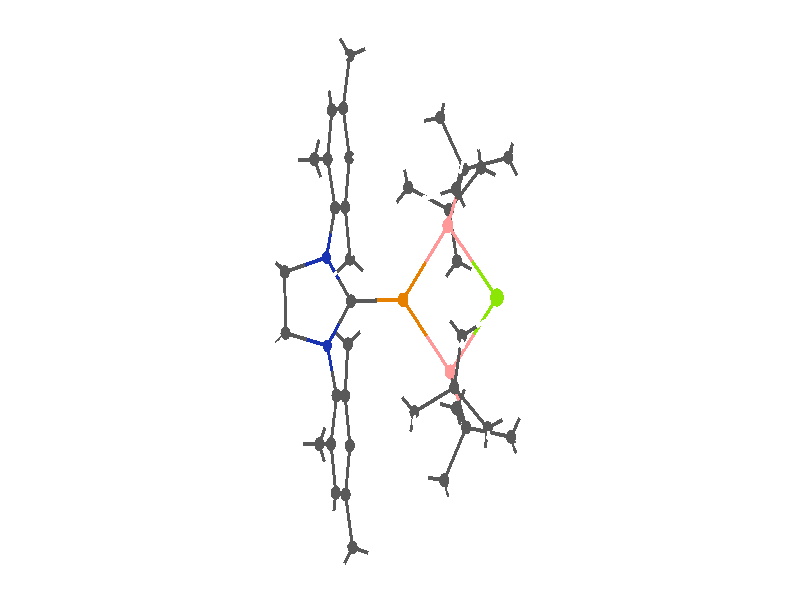// 
// Molecular graphics export from VMD 1.9.1
// http://www.ks.uiuc.edu/Research/vmd/
// Requires POV-Ray 3.5 or later
// 
// POV 3.x input script : E:/Users/Kevin Reiter/Documents/GitHub/promotion/daten/cvh/4.pov 
// try povray +W1920 +H1057 -IE:/Users/Kevin Reiter/Documents/GitHub/promotion/daten/cvh/4.pov -OE:/Users/Kevin Reiter/Documents/GitHub/promotion/daten/cvh/4.pov.tga +P +X +A +FT +C
#if (version < 3.5) 
#error "VMD POV3DisplayDevice has been compiled for POV-Ray 3.5 or above.\nPlease upgrade POV-Ray or recompile VMD."
#end 
#declare VMD_clip_on=array[3] {0, 0, 0};
#declare VMD_clip=array[3];
#declare VMD_scaledclip=array[3];
#declare VMD_line_width=0.0020;
#macro VMDC ( C1 )
  texture { pigment { rgbt C1 }}
#end
#macro VMD_point (P1, R1, C1)
  #local T = texture { finish { ambient 1.0 diffuse 0.0 phong 0.0 specular 0.0 } pigment { C1 } }
  #if(VMD_clip_on[2])
  intersection {
    sphere {P1, R1 texture {T} #if(VMD_clip_on[1]) clipped_by {VMD_clip[1]} #end no_shadow}
    VMD_clip[2]
  }
  #else
  sphere {P1, R1 texture {T} #if(VMD_clip_on[1]) clipped_by {VMD_clip[1]} #end no_shadow}
  #end
#end
#macro VMD_line (P1, P2, C1)
  #local T = texture { finish { ambient 1.0 diffuse 0.0 phong 0.0 specular 0.0 } pigment { C1 } }
  #if(VMD_clip_on[2])
  intersection {
    cylinder {P1, P2, VMD_line_width texture {T} #if(VMD_clip_on[1]) clipped_by {VMD_clip[1]} #end no_shadow}
    VMD_clip[2]
  }
  #else
  cylinder {P1, P2, VMD_line_width texture {T} #if(VMD_clip_on[1]) clipped_by {VMD_clip[1]} #end no_shadow}
  #end
#end
#macro VMD_sphere (P1, R1, C1)
  #local T = texture { pigment { C1 } }
  #if(VMD_clip_on[2])
  intersection {
    sphere {P1, R1 texture {T} #if(VMD_clip_on[1]) clipped_by {VMD_clip[1]} #end no_shadow}
    VMD_clip[2]
  }
  #else
  sphere {P1, R1 texture {T} #if(VMD_clip_on[1]) clipped_by {VMD_clip[1]} #end no_shadow}
  #end
#end
#macro VMD_cylinder (P1, P2, R1, C1, O1)
  #local T = texture { pigment { C1 } }
  #if(VMD_clip_on[2])
  intersection {
    cylinder {P1, P2, R1 #if(O1) open #end texture {T} #if(VMD_clip_on[1]) clipped_by {VMD_clip[1]} #end no_shadow}
    VMD_clip[2]
  }
  #else
  cylinder {P1, P2, R1 #if(O1) open #end texture {T} #if(VMD_clip_on[1]) clipped_by {VMD_clip[1]} #end no_shadow}
  #end
#end
#macro VMD_cone (P1, P2, R1, C1)
  #local T = texture { pigment { C1 } }
  #if(VMD_clip_on[2])
  intersection {
    cone {P1, R1, P2, VMD_line_width texture {T} #if(VMD_clip_on[1]) clipped_by {VMD_clip[1]} #end no_shadow}
    VMD_clip[2]
  }
  #else
  cone {P1, R1, P2, VMD_line_width texture {T} #if(VMD_clip_on[1]) clipped_by {VMD_clip[1]} #end no_shadow}
  #end
#end
#macro VMD_triangle (P1, P2, P3, N1, N2, N3, C1)
  #local T = texture { pigment { C1 } }
  smooth_triangle {P1, N1, P2, N2, P3, N3 texture {T} #if(VMD_clip_on[1]) clipped_by {VMD_clip[1]} #end no_shadow}
#end
#macro VMD_tricolor (P1, P2, P3, N1, N2, N3, C1, C2, C3)
  #local NX = P2-P1;
  #local NY = P3-P1;
  #local NZ = vcross(NX, NY);
  #local T = texture { pigment {
    average pigment_map {
      [1 gradient x color_map {[0 rgb 0] [1 C2*3]}]
      [1 gradient y color_map {[0 rgb 0] [1 C3*3]}]
      [1 gradient z color_map {[0 rgb 0] [1 C1*3]}]
    }
    matrix <1.01,0,1,0,1.01,1,0,0,1,-.002,-.002,-1>
    matrix <NX.x,NX.y,NX.z,NY.x,NY.y,NY.z,NZ.x,NZ.y,NZ.z,P1.x,P1.y,P1.z>
  } }
  smooth_triangle {P1, N1, P2, N2, P3, N3 texture {T} #if(VMD_clip_on[1]) clipped_by {VMD_clip[1]} #end no_shadow}
#end
camera {
  orthographic
  location <0.0000, 0.0000, -2.0000>
  look_at <0.0000, 0.0000, 2.0000>
  up <0.0000, 3.0000, 0.0000>
  right <5.4494, 0.0000, 0.0000>
}
light_source { 
  <-0.1000, 0.1000, -1.0000> 
  color rgb<1.000, 1.000, 1.000> 
  parallel 
  point_at <0.0, 0.0, 0.0> 
}
light_source { 
  <1.0000, 2.0000, -0.5000> 
  color rgb<1.000, 1.000, 1.000> 
  parallel 
  point_at <0.0, 0.0, 0.0> 
}
background {
  color rgb<1.000, 1.000, 1.000>
}
#default { texture {
 finish { ambient 0.000 diffuse 0.650 phong 0.1 phong_size 40.000 specular 0.500 }
} }
#declare VMD_line_width=0.0020;
// MoleculeID: 2 ReprID: 0 Beginning CPK
// MoleculeID: 2 ReprID: 0 Beginning VDW
VMD_sphere(<0.3430,-0.3599,-0.0819>,0.0216,rgbt<1.000,0.600,0.600,0.000>)
VMD_sphere(<0.6604,0.0123,0.0137>,0.0458,rgbt<0.550,0.900,0.020,0.000>)
VMD_sphere(<0.0202,0.0006,0.0005>,0.0363,rgbt<0.900,0.500,0.000,0.000>)
VMD_sphere(<0.3693,-0.4383,-0.4863>,0.0343,rgbt<0.350,0.350,0.350,0.000>)
VMD_sphere(<0.4507,-0.6372,0.2022>,0.0343,rgbt<0.350,0.350,0.350,0.000>)
VMD_sphere(<0.3261,0.3724,0.0962>,0.0216,rgbt<1.000,0.600,0.600,0.000>)
VMD_sphere(<-0.3336,-0.0055,-0.0060>,0.0343,rgbt<0.350,0.350,0.350,0.000>)
VMD_sphere(<0.0983,-0.5598,-0.5723>,0.0343,rgbt<0.350,0.350,0.350,0.000>)
VMD_sphere(<0.5969,-0.6404,-0.5416>,0.0343,rgbt<0.350,0.350,0.350,0.000>)
VMD_sphere(<0.4210,-0.1803,-0.6470>,0.0343,rgbt<0.350,0.350,0.350,0.000>)
VMD_sphere(<0.3828,-0.5412,0.4873>,0.0343,rgbt<0.350,0.350,0.350,0.000>)
VMD_sphere(<0.7561,-0.6846,0.1818>,0.0343,rgbt<0.350,0.350,0.350,0.000>)
VMD_sphere(<0.3011,-0.9010,0.1406>,0.0343,rgbt<0.350,0.350,0.350,0.000>)
VMD_sphere(<0.3339,0.4508,0.5015>,0.0343,rgbt<0.350,0.350,0.350,0.000>)
VMD_sphere(<0.4350,0.6534,-0.1837>,0.0343,rgbt<0.350,0.350,0.350,0.000>)
VMD_sphere(<-0.4950,-0.2291,0.0288>,0.0313,rgbt<0.100,0.200,0.700,0.000>)
VMD_sphere(<-0.5010,0.2127,-0.0467>,0.0313,rgbt<0.100,0.200,0.700,0.000>)
VMD_sphere(<-0.0684,-0.4166,-0.5388>,0.0202,rgbt<1.000,1.000,1.000,0.000>)
VMD_sphere(<0.1004,-0.6096,-0.7903>,0.0202,rgbt<1.000,1.000,1.000,0.000>)
VMD_sphere(<0.0504,-0.7470,-0.4621>,0.0202,rgbt<1.000,1.000,1.000,0.000>)
VMD_sphere(<0.5664,-0.8335,-0.4359>,0.0202,rgbt<1.000,1.000,1.000,0.000>)
VMD_sphere(<0.6076,-0.6859,-0.7603>,0.0202,rgbt<1.000,1.000,1.000,0.000>)
VMD_sphere(<0.7953,-0.5605,-0.4813>,0.0202,rgbt<1.000,1.000,1.000,0.000>)
VMD_sphere(<0.6160,-0.0880,-0.5944>,0.0202,rgbt<1.000,1.000,1.000,0.000>)
VMD_sphere(<0.4239,-0.2249,-0.8662>,0.0202,rgbt<1.000,1.000,1.000,0.000>)
VMD_sphere(<0.2634,-0.0282,-0.6112>,0.0202,rgbt<1.000,1.000,1.000,0.000>)
VMD_sphere(<0.1666,-0.4983,0.5112>,0.0202,rgbt<1.000,1.000,1.000,0.000>)
VMD_sphere(<0.4371,-0.6990,0.6364>,0.0202,rgbt<1.000,1.000,1.000,0.000>)
VMD_sphere(<0.4956,-0.3576,0.5399>,0.0202,rgbt<1.000,1.000,1.000,0.000>)
VMD_sphere(<0.8716,-0.4993,0.2225>,0.0202,rgbt<1.000,1.000,1.000,0.000>)
VMD_sphere(<0.8188,-0.8372,0.3328>,0.0202,rgbt<1.000,1.000,1.000,0.000>)
VMD_sphere(<0.8170,-0.7606,-0.0178>,0.0202,rgbt<1.000,1.000,1.000,0.000>)
VMD_sphere(<0.3524,-0.9814,-0.0603>,0.0202,rgbt<1.000,1.000,1.000,0.000>)
VMD_sphere(<0.3570,-1.0577,0.2902>,0.0202,rgbt<1.000,1.000,1.000,0.000>)
VMD_sphere(<0.0809,-0.8765,0.1500>,0.0202,rgbt<1.000,1.000,1.000,0.000>)
VMD_sphere(<0.3889,0.1944,0.6636>,0.0343,rgbt<0.350,0.350,0.350,0.000>)
VMD_sphere(<0.0557,0.5621,0.5775>,0.0343,rgbt<0.350,0.350,0.350,0.000>)
VMD_sphere(<0.5518,0.6609,0.5655>,0.0343,rgbt<0.350,0.350,0.350,0.000>)
VMD_sphere(<0.7376,0.7114,-0.1516>,0.0343,rgbt<0.350,0.350,0.350,0.000>)
VMD_sphere(<0.3816,0.5551,-0.4710>,0.0343,rgbt<0.350,0.350,0.350,0.000>)
VMD_sphere(<0.2741,0.9119,-0.1283>,0.0343,rgbt<0.350,0.350,0.350,0.000>)
VMD_sphere(<-0.4326,-0.4770,0.1609>,0.0343,rgbt<0.350,0.350,0.350,0.000>)
VMD_sphere(<-0.7798,-0.1653,-0.0315>,0.0343,rgbt<0.350,0.350,0.350,0.000>)
VMD_sphere(<-0.4424,0.4618,-0.1785>,0.0343,rgbt<0.350,0.350,0.350,0.000>)
VMD_sphere(<-0.7854,0.1397,0.0040>,0.0343,rgbt<0.350,0.350,0.350,0.000>)
VMD_sphere(<0.5890,0.1095,0.6182>,0.0202,rgbt<1.000,1.000,1.000,0.000>)
VMD_sphere(<0.3819,0.2384,0.8828>,0.0202,rgbt<1.000,1.000,1.000,0.000>)
VMD_sphere(<0.2386,0.0367,0.6215>,0.0202,rgbt<1.000,1.000,1.000,0.000>)
VMD_sphere(<-0.1044,0.4130,0.5378>,0.0202,rgbt<1.000,1.000,1.000,0.000>)
VMD_sphere(<0.0480,0.6114,0.7956>,0.0202,rgbt<1.000,1.000,1.000,0.000>)
VMD_sphere(<0.0051,0.7477,0.4659>,0.0202,rgbt<1.000,1.000,1.000,0.000>)
VMD_sphere(<0.5180,0.8531,0.4592>,0.0202,rgbt<1.000,1.000,1.000,0.000>)
VMD_sphere(<0.5527,0.7060,0.7846>,0.0202,rgbt<1.000,1.000,1.000,0.000>)
VMD_sphere(<0.7550,0.5885,0.5123>,0.0202,rgbt<1.000,1.000,1.000,0.000>)
VMD_sphere(<0.8608,0.5302,-0.1877>,0.0202,rgbt<1.000,1.000,1.000,0.000>)
VMD_sphere(<0.8007,0.8662,-0.3001>,0.0202,rgbt<1.000,1.000,1.000,0.000>)
VMD_sphere(<0.7881,0.7894,0.0501>,0.0202,rgbt<1.000,1.000,1.000,0.000>)
VMD_sphere(<0.1680,0.5049,-0.5033>,0.0202,rgbt<1.000,1.000,1.000,0.000>)
VMD_sphere(<0.4361,0.7146,-0.6182>,0.0202,rgbt<1.000,1.000,1.000,0.000>)
VMD_sphere(<0.5024,0.3754,-0.5189>,0.0202,rgbt<1.000,1.000,1.000,0.000>)
VMD_sphere(<0.3146,0.9940,0.0743>,0.0202,rgbt<1.000,1.000,1.000,0.000>)
VMD_sphere(<0.3305,1.0705,-0.2758>,0.0202,rgbt<1.000,1.000,1.000,0.000>)
VMD_sphere(<0.0554,0.8800,-0.1465>,0.0202,rgbt<1.000,1.000,1.000,0.000>)
VMD_sphere(<-0.4697,-0.7200,0.0179>,0.0343,rgbt<0.350,0.350,0.350,0.000>)
VMD_sphere(<-0.3738,-0.4785,0.4399>,0.0343,rgbt<0.350,0.350,0.350,0.000>)
VMD_sphere(<-0.8322,-0.2264,-0.2392>,0.0202,rgbt<1.000,1.000,1.000,0.000>)
VMD_sphere(<-0.9124,-0.2722,0.1099>,0.0202,rgbt<1.000,1.000,1.000,0.000>)
VMD_sphere(<-0.3734,0.4636,-0.4551>,0.0343,rgbt<0.350,0.350,0.350,0.000>)
VMD_sphere(<-0.4931,0.7043,-0.0388>,0.0343,rgbt<0.350,0.350,0.350,0.000>)
VMD_sphere(<-0.8466,0.1988,0.2098>,0.0202,rgbt<1.000,1.000,1.000,0.000>)
VMD_sphere(<-0.9166,0.2423,-0.1418>,0.0202,rgbt<1.000,1.000,1.000,0.000>)
VMD_sphere(<-0.4378,-0.9642,0.1564>,0.0343,rgbt<0.350,0.350,0.350,0.000>)
VMD_sphere(<-0.5499,-0.7208,-0.2750>,0.0343,rgbt<0.350,0.350,0.350,0.000>)
VMD_sphere(<-0.3410,-0.7279,0.5679>,0.0343,rgbt<0.350,0.350,0.350,0.000>)
VMD_sphere(<-0.3553,-0.2213,0.5992>,0.0343,rgbt<0.350,0.350,0.350,0.000>)
VMD_sphere(<-0.3403,0.2063,-0.6119>,0.0343,rgbt<0.350,0.350,0.350,0.000>)
VMD_sphere(<-0.3443,0.7132,-0.5837>,0.0343,rgbt<0.350,0.350,0.350,0.000>)
VMD_sphere(<-0.4644,0.9486,-0.1779>,0.0343,rgbt<0.350,0.350,0.350,0.000>)
VMD_sphere(<-0.5840,0.7042,0.2510>,0.0343,rgbt<0.350,0.350,0.350,0.000>)
VMD_sphere(<-0.3709,-0.9730,0.4304>,0.0343,rgbt<0.350,0.350,0.350,0.000>)
VMD_sphere(<-0.4634,-1.1531,0.0451>,0.0202,rgbt<1.000,1.000,1.000,0.000>)
VMD_sphere(<-0.4683,-0.5452,-0.3825>,0.0202,rgbt<1.000,1.000,1.000,0.000>)
VMD_sphere(<-0.4773,-0.9044,-0.3759>,0.0202,rgbt<1.000,1.000,1.000,0.000>)
VMD_sphere(<-0.7713,-0.7163,-0.2975>,0.0202,rgbt<1.000,1.000,1.000,0.000>)
VMD_sphere(<-0.2929,-0.7301,0.7833>,0.0202,rgbt<1.000,1.000,1.000,0.000>)
VMD_sphere(<-0.5374,-0.0964,0.5727>,0.0202,rgbt<1.000,1.000,1.000,0.000>)
VMD_sphere(<-0.3314,-0.2643,0.8152>,0.0202,rgbt<1.000,1.000,1.000,0.000>)
VMD_sphere(<-0.1833,-0.0979,0.5314>,0.0202,rgbt<1.000,1.000,1.000,0.000>)
VMD_sphere(<-0.5185,0.0750,-0.5905>,0.0202,rgbt<1.000,1.000,1.000,0.000>)
VMD_sphere(<-0.3108,0.2489,-0.8272>,0.0202,rgbt<1.000,1.000,1.000,0.000>)
VMD_sphere(<-0.1662,0.0897,-0.5376>,0.0202,rgbt<1.000,1.000,1.000,0.000>)
VMD_sphere(<-0.2884,0.7157,-0.7972>,0.0202,rgbt<1.000,1.000,1.000,0.000>)
VMD_sphere(<-0.3875,0.9580,-0.4493>,0.0343,rgbt<0.350,0.350,0.350,0.000>)
VMD_sphere(<-0.5005,1.1372,-0.0690>,0.0202,rgbt<1.000,1.000,1.000,0.000>)
VMD_sphere(<-0.4997,0.5327,0.3629>,0.0202,rgbt<1.000,1.000,1.000,0.000>)
VMD_sphere(<-0.5223,0.8912,0.3527>,0.0202,rgbt<1.000,1.000,1.000,0.000>)
VMD_sphere(<-0.8057,0.6912,0.2654>,0.0202,rgbt<1.000,1.000,1.000,0.000>)
VMD_sphere(<-0.3229,-1.2375,0.5716>,0.0343,rgbt<0.350,0.350,0.350,0.000>)
VMD_sphere(<-0.3432,1.2231,-0.5904>,0.0343,rgbt<0.350,0.350,0.350,0.000>)
VMD_sphere(<-0.4380,-1.4021,0.4776>,0.0202,rgbt<1.000,1.000,1.000,0.000>)
VMD_sphere(<-0.1075,-1.2925,0.5614>,0.0202,rgbt<1.000,1.000,1.000,0.000>)
VMD_sphere(<-0.3779,-1.2262,0.7862>,0.0202,rgbt<1.000,1.000,1.000,0.000>)
VMD_sphere(<-0.1305,1.2861,-0.5715>,0.0202,rgbt<1.000,1.000,1.000,0.000>)
VMD_sphere(<-0.3884,1.2083,-0.8071>,0.0202,rgbt<1.000,1.000,1.000,0.000>)
VMD_sphere(<-0.4681,1.3840,-0.5029>,0.0202,rgbt<1.000,1.000,1.000,0.000>)
VMD_cylinder(<0.343046,-0.359852,-0.0818613>,<0.501744,-0.173788,-0.0340775>0.0101,rgbt<1.000,0.600,0.600,0.000>,1)
VMD_cylinder(<0.343046,-0.359852,-0.0818613>,<0.181605,-0.179613,-0.0406807>0.0101,rgbt<1.000,0.600,0.600,0.000>,1)
VMD_cylinder(<0.343046,-0.359852,-0.0818613>,<0.356186,-0.399081,-0.284076>0.0101,rgbt<1.000,0.600,0.600,0.000>,1)
VMD_cylinder(<0.343046,-0.359852,-0.0818613>,<0.396871,-0.498522,0.0601637>0.0101,rgbt<1.000,0.600,0.600,0.000>,1)
VMD_cylinder(<0.660442,0.012275,0.0137063>,<0.493284,0.19232,0.0549697>0.0101,rgbt<0.550,0.900,0.020,0.000>,1)
VMD_cylinder(<0.660442,0.012275,0.0137063>,<0.501744,-0.173788,-0.0340775>0.0101,rgbt<0.550,0.900,0.020,0.000>,1)
VMD_cylinder(<0.0201645,0.000626508,0.000499742>,<-0.156717,-0.00241809,-0.00273155>0.0101,rgbt<0.900,0.500,0.000,0.000>,1)
VMD_cylinder(<0.0201645,0.000626508,0.000499742>,<0.173145,0.186495,0.0483663>0.0101,rgbt<0.900,0.500,0.000,0.000>,1)
VMD_cylinder(<0.0201645,0.000626508,0.000499742>,<0.181605,-0.179613,-0.0406807>0.0101,rgbt<0.900,0.500,0.000,0.000>,1)
VMD_cylinder(<0.369326,-0.438311,-0.48629>,<0.233831,-0.499059,-0.529287>0.0101,rgbt<0.350,0.350,0.350,0.000>,1)
VMD_cylinder(<0.369326,-0.438311,-0.48629>,<0.483123,-0.539376,-0.513926>0.0101,rgbt<0.350,0.350,0.350,0.000>,1)
VMD_cylinder(<0.369326,-0.438311,-0.48629>,<0.395159,-0.309328,-0.566667>0.0101,rgbt<0.350,0.350,0.350,0.000>,1)
VMD_cylinder(<0.369326,-0.438311,-0.48629>,<0.356186,-0.399081,-0.284076>0.0101,rgbt<0.350,0.350,0.350,0.000>,1)
VMD_cylinder(<0.450697,-0.637193,0.202189>,<0.37591,-0.769083,0.171382>0.0101,rgbt<0.350,0.350,0.350,0.000>,1)
VMD_cylinder(<0.450697,-0.637193,0.202189>,<0.416765,-0.589206,0.344724>0.0101,rgbt<0.350,0.350,0.350,0.000>,1)
VMD_cylinder(<0.450697,-0.637193,0.202189>,<0.603409,-0.660888,0.19198>0.0101,rgbt<0.350,0.350,0.350,0.000>,1)
VMD_cylinder(<0.450697,-0.637193,0.202189>,<0.396871,-0.498522,0.0601637>0.0101,rgbt<0.350,0.350,0.350,0.000>,1)
VMD_cylinder(<0.326126,0.372364,0.0962329>,<0.173145,0.186495,0.0483663>0.0101,rgbt<1.000,0.600,0.600,0.000>,1)
VMD_cylinder(<0.326126,0.372364,0.0962329>,<0.493284,0.19232,0.0549697>0.0101,rgbt<1.000,0.600,0.600,0.000>,1)
VMD_cylinder(<0.326126,0.372364,0.0962329>,<0.380547,0.512907,-0.0437138>0.0101,rgbt<1.000,0.600,0.600,0.000>,1)
VMD_cylinder(<0.326126,0.372364,0.0962329>,<0.330015,0.411592,0.298844>0.0101,rgbt<1.000,0.600,0.600,0.000>,1)
VMD_cylinder(<-0.333599,-0.0054628,-0.00596275>,<-0.156717,-0.00241809,-0.00273155>0.0101,rgbt<0.350,0.350,0.350,0.000>,1)
VMD_cylinder(<-0.333599,-0.0054628,-0.00596275>,<-0.414316,-0.117257,0.0114156>0.0101,rgbt<0.350,0.350,0.350,0.000>,1)
VMD_cylinder(<-0.333599,-0.0054628,-0.00596275>,<-0.417284,0.103643,-0.0263362>0.0101,rgbt<0.350,0.350,0.350,0.000>,1)
VMD_cylinder(<0.0983367,-0.559807,-0.572284>,<0.074376,-0.653383,-0.517196>0.0101,rgbt<0.350,0.350,0.350,0.000>,1)
VMD_cylinder(<0.0983367,-0.559807,-0.572284>,<0.0149724,-0.488179,-0.555565>0.0101,rgbt<0.350,0.350,0.350,0.000>,1)
VMD_cylinder(<0.0983367,-0.559807,-0.572284>,<0.0993849,-0.584683,-0.681316>0.0101,rgbt<0.350,0.350,0.350,0.000>,1)
VMD_cylinder(<0.0983367,-0.559807,-0.572284>,<0.233831,-0.499059,-0.529287>0.0101,rgbt<0.350,0.350,0.350,0.000>,1)
VMD_cylinder(<0.596921,-0.640442,-0.541562>,<0.581657,-0.736984,-0.488755>0.0101,rgbt<0.350,0.350,0.350,0.000>,1)
VMD_cylinder(<0.596921,-0.640442,-0.541562>,<0.483123,-0.539376,-0.513926>0.0101,rgbt<0.350,0.350,0.350,0.000>,1)
VMD_cylinder(<0.596921,-0.640442,-0.541562>,<0.696126,-0.600455,-0.511433>0.0101,rgbt<0.350,0.350,0.350,0.000>,1)
VMD_cylinder(<0.596921,-0.640442,-0.541562>,<0.602244,-0.663175,-0.650941>0.0101,rgbt<0.350,0.350,0.350,0.000>,1)
VMD_cylinder(<0.420993,-0.180344,-0.647043>,<0.422434,-0.202631,-0.756642>0.0101,rgbt<0.350,0.350,0.350,0.000>,1)
VMD_cylinder(<0.420993,-0.180344,-0.647043>,<0.395159,-0.309328,-0.566667>0.0101,rgbt<0.350,0.350,0.350,0.000>,1)
VMD_cylinder(<0.420993,-0.180344,-0.647043>,<0.518475,-0.13417,-0.62071>0.0101,rgbt<0.350,0.350,0.350,0.000>,1)
VMD_cylinder(<0.420993,-0.180344,-0.647043>,<0.342204,-0.104257,-0.629106>0.0101,rgbt<0.350,0.350,0.350,0.000>,1)
VMD_cylinder(<0.382834,-0.54122,0.487258>,<0.416765,-0.589206,0.344724>0.0101,rgbt<0.350,0.350,0.350,0.000>,1)
VMD_cylinder(<0.382834,-0.54122,0.487258>,<0.439198,-0.449421,0.513581>0.0101,rgbt<0.350,0.350,0.350,0.000>,1)
VMD_cylinder(<0.382834,-0.54122,0.487258>,<0.409947,-0.62011,0.561813>0.0101,rgbt<0.350,0.350,0.350,0.000>,1)
VMD_cylinder(<0.382834,-0.54122,0.487258>,<0.274713,-0.519774,0.499245>0.0101,rgbt<0.350,0.350,0.350,0.000>,1)
VMD_cylinder(<0.756122,-0.684584,0.181771>,<0.603409,-0.660888,0.19198>0.0101,rgbt<0.350,0.350,0.350,0.000>,1)
VMD_cylinder(<0.756122,-0.684584,0.181771>,<0.81385,-0.591919,0.202146>0.0101,rgbt<0.350,0.350,0.350,0.000>,1)
VMD_cylinder(<0.756122,-0.684584,0.181771>,<0.787455,-0.760894,0.257268>0.0101,rgbt<0.350,0.350,0.350,0.000>,1)
VMD_cylinder(<0.756122,-0.684584,0.181771>,<0.786557,-0.722614,0.0819882>0.0101,rgbt<0.350,0.350,0.350,0.000>,1)
VMD_cylinder(<0.301123,-0.900974,0.140575>,<0.191034,-0.888755,0.145307>0.0101,rgbt<0.350,0.350,0.350,0.000>,1)
VMD_cylinder(<0.301123,-0.900974,0.140575>,<0.37591,-0.769083,0.171382>0.0101,rgbt<0.350,0.350,0.350,0.000>,1)
VMD_cylinder(<0.301123,-0.900974,0.140575>,<0.326761,-0.941174,0.0401471>0.0101,rgbt<0.350,0.350,0.350,0.000>,1)
VMD_cylinder(<0.301123,-0.900974,0.140575>,<0.329074,-0.979329,0.215391>0.0101,rgbt<0.350,0.350,0.350,0.000>,1)
VMD_cylinder(<0.333905,0.450819,0.501456>,<0.194789,0.506476,0.539486>0.0101,rgbt<0.350,0.350,0.350,0.000>,1)
VMD_cylinder(<0.333905,0.450819,0.501456>,<0.361421,0.322623,0.582534>0.0101,rgbt<0.350,0.350,0.350,0.000>,1)
VMD_cylinder(<0.333905,0.450819,0.501456>,<0.442834,0.555883,0.533461>0.0101,rgbt<0.350,0.350,0.350,0.000>,1)
VMD_cylinder(<0.333905,0.450819,0.501456>,<0.330015,0.411592,0.298844>0.0101,rgbt<0.350,0.350,0.350,0.000>,1)
VMD_cylinder(<0.434968,0.65345,-0.183661>,<0.586264,0.682411,-0.16761>0.0101,rgbt<0.350,0.350,0.350,0.000>,1)
VMD_cylinder(<0.434968,0.65345,-0.183661>,<0.354538,0.782688,-0.155986>0.0101,rgbt<0.350,0.350,0.350,0.000>,1)
VMD_cylinder(<0.434968,0.65345,-0.183661>,<0.408261,0.604276,-0.327326>0.0101,rgbt<0.350,0.350,0.350,0.000>,1)
VMD_cylinder(<0.434968,0.65345,-0.183661>,<0.380547,0.512907,-0.0437138>0.0101,rgbt<0.350,0.350,0.350,0.000>,1)
VMD_cylinder(<-0.495033,-0.22905,0.0287939>,<-0.46384,-0.353015,0.0948635>0.0101,rgbt<0.100,0.200,0.700,0.000>,1)
VMD_cylinder(<-0.495033,-0.22905,0.0287939>,<-0.414316,-0.117257,0.0114156>0.0101,rgbt<0.100,0.200,0.700,0.000>,1)
VMD_cylinder(<-0.495033,-0.22905,0.0287939>,<-0.637437,-0.197196,-0.00137612>0.0101,rgbt<0.100,0.200,0.700,0.000>,1)
VMD_cylinder(<-0.50097,0.212749,-0.0467096>,<-0.417284,0.103643,-0.0263362>0.0101,rgbt<0.100,0.200,0.700,0.000>,1)
VMD_cylinder(<-0.50097,0.212749,-0.0467096>,<-0.643196,0.176218,-0.0213399>0.0101,rgbt<0.100,0.200,0.700,0.000>,1)
VMD_cylinder(<-0.50097,0.212749,-0.0467096>,<-0.471689,0.337276,-0.112597>0.0101,rgbt<0.100,0.200,0.700,0.000>,1)
VMD_cylinder(<-0.068392,-0.416551,-0.538845>,<0.0149724,-0.488179,-0.555565>0.0101,rgbt<1.000,1.000,1.000,0.000>,1)
VMD_cylinder(<0.100433,-0.609558,-0.790348>,<0.0993849,-0.584683,-0.681316>0.0101,rgbt<1.000,1.000,1.000,0.000>,1)
VMD_cylinder(<0.0504152,-0.746959,-0.462108>,<0.074376,-0.653383,-0.517196>0.0101,rgbt<1.000,1.000,1.000,0.000>,1)
VMD_cylinder(<0.566394,-0.833525,-0.435948>,<0.581657,-0.736984,-0.488755>0.0101,rgbt<1.000,1.000,1.000,0.000>,1)
VMD_cylinder(<0.607568,-0.685908,-0.76032>,<0.602244,-0.663175,-0.650941>0.0101,rgbt<1.000,1.000,1.000,0.000>,1)
VMD_cylinder(<0.795331,-0.560467,-0.481304>,<0.696126,-0.600455,-0.511433>0.0101,rgbt<1.000,1.000,1.000,0.000>,1)
VMD_cylinder(<0.615956,-0.0879967,-0.594378>,<0.518475,-0.13417,-0.62071>0.0101,rgbt<1.000,1.000,1.000,0.000>,1)
VMD_cylinder(<0.423874,-0.224917,-0.866241>,<0.422434,-0.202631,-0.756642>0.0101,rgbt<1.000,1.000,1.000,0.000>,1)
VMD_cylinder(<0.263416,-0.02817,-0.611169>,<0.342204,-0.104257,-0.629106>0.0101,rgbt<1.000,1.000,1.000,0.000>,1)
VMD_cylinder(<0.166593,-0.498328,0.511232>,<0.274713,-0.519774,0.499245>0.0101,rgbt<1.000,1.000,1.000,0.000>,1)
VMD_cylinder(<0.437061,-0.699,0.636366>,<0.409947,-0.62011,0.561813>0.0101,rgbt<1.000,1.000,1.000,0.000>,1)
VMD_cylinder(<0.495562,-0.357623,0.539904>,<0.439198,-0.449421,0.513581>0.0101,rgbt<1.000,1.000,1.000,0.000>,1)
VMD_cylinder(<0.871578,-0.499255,0.222521>,<0.81385,-0.591919,0.202146>0.0101,rgbt<1.000,1.000,1.000,0.000>,1)
VMD_cylinder(<0.818788,-0.837204,0.332765>,<0.787455,-0.760894,0.257268>0.0101,rgbt<1.000,1.000,1.000,0.000>,1)
VMD_cylinder(<0.816991,-0.760644,-0.0177951>,<0.786557,-0.722614,0.0819882>0.0101,rgbt<1.000,1.000,1.000,0.000>,1)
VMD_cylinder(<0.352399,-0.981374,-0.0602807>,<0.326761,-0.941174,0.0401471>0.0101,rgbt<1.000,1.000,1.000,0.000>,1)
VMD_cylinder(<0.357025,-1.05768,0.290206>,<0.329074,-0.979329,0.215391>0.0101,rgbt<1.000,1.000,1.000,0.000>,1)
VMD_cylinder(<0.0809446,-0.876537,0.150038>,<0.191034,-0.888755,0.145307>0.0101,rgbt<1.000,1.000,1.000,0.000>,1)
VMD_cylinder(<0.388938,0.194427,0.663613>,<0.488978,0.151951,0.640906>0.0101,rgbt<0.350,0.350,0.350,0.000>,1)
VMD_cylinder(<0.388938,0.194427,0.663613>,<0.313744,0.115551,0.642567>0.0101,rgbt<0.350,0.350,0.350,0.000>,1)
VMD_cylinder(<0.388938,0.194427,0.663613>,<0.385413,0.216406,0.773225>0.0101,rgbt<0.350,0.350,0.350,0.000>,1)
VMD_cylinder(<0.388938,0.194427,0.663613>,<0.361421,0.322623,0.582534>0.0101,rgbt<0.350,0.350,0.350,0.000>,1)
VMD_cylinder(<0.0556727,0.562134,0.577517>,<0.194789,0.506476,0.539486>0.0101,rgbt<0.350,0.350,0.350,0.000>,1)
VMD_cylinder(<0.0556727,0.562134,0.577517>,<-0.0243611,0.48756,0.557678>0.0101,rgbt<0.350,0.350,0.350,0.000>,1)
VMD_cylinder(<0.0556727,0.562134,0.577517>,<0.0303674,0.654913,0.521693>0.0101,rgbt<0.350,0.350,0.350,0.000>,1)
VMD_cylinder(<0.0556727,0.562134,0.577517>,<0.0518142,0.586769,0.686538>0.0101,rgbt<0.350,0.350,0.350,0.000>,1)
VMD_cylinder(<0.551763,0.660947,0.565466>,<0.653404,0.62472,0.538907>0.0101,rgbt<0.350,0.350,0.350,0.000>,1)
VMD_cylinder(<0.551763,0.660947,0.565466>,<0.552251,0.683487,0.675011>0.0101,rgbt<0.350,0.350,0.350,0.000>,1)
VMD_cylinder(<0.551763,0.660947,0.565466>,<0.442834,0.555883,0.533461>0.0101,rgbt<0.350,0.350,0.350,0.000>,1)
VMD_cylinder(<0.551763,0.660947,0.565466>,<0.534904,0.757042,0.512329>0.0101,rgbt<0.350,0.350,0.350,0.000>,1)
VMD_cylinder(<0.737561,0.711373,-0.151559>,<0.586264,0.682411,-0.16761>0.0101,rgbt<0.350,0.350,0.350,0.000>,1)
VMD_cylinder(<0.737561,0.711373,-0.151559>,<0.799193,0.620773,-0.16965>0.0101,rgbt<0.350,0.350,0.350,0.000>,1)
VMD_cylinder(<0.737561,0.711373,-0.151559>,<0.769106,0.78877,-0.225853>0.0101,rgbt<0.350,0.350,0.350,0.000>,1)
VMD_cylinder(<0.737561,0.711373,-0.151559>,<0.762822,0.750364,-0.0507069>0.0101,rgbt<0.350,0.350,0.350,0.000>,1)
VMD_cylinder(<0.381554,0.555102,-0.470991>,<0.441995,0.465262,-0.49493>0.0101,rgbt<0.350,0.350,0.350,0.000>,1)
VMD_cylinder(<0.381554,0.555102,-0.470991>,<0.408851,0.63483,-0.544581>0.0101,rgbt<0.350,0.350,0.350,0.000>,1)
VMD_cylinder(<0.381554,0.555102,-0.470991>,<0.408261,0.604276,-0.327326>0.0101,rgbt<0.350,0.350,0.350,0.000>,1)
VMD_cylinder(<0.381554,0.555102,-0.470991>,<0.274774,0.529976,-0.487131>0.0101,rgbt<0.350,0.350,0.350,0.000>,1)
VMD_cylinder(<0.274107,0.911927,-0.128311>,<0.164778,0.895942,-0.137408>0.0101,rgbt<0.350,0.350,0.350,0.000>,1)
VMD_cylinder(<0.274107,0.911927,-0.128311>,<0.294342,0.952962,-0.0269901>0.0101,rgbt<0.350,0.350,0.350,0.000>,1)
VMD_cylinder(<0.274107,0.911927,-0.128311>,<0.302303,0.991213,-0.202047>0.0101,rgbt<0.350,0.350,0.350,0.000>,1)
VMD_cylinder(<0.274107,0.911927,-0.128311>,<0.354538,0.782688,-0.155986>0.0101,rgbt<0.350,0.350,0.350,0.000>,1)
VMD_cylinder(<-0.432647,-0.476979,0.160933>,<-0.451171,-0.598475,0.0894033>0.0101,rgbt<0.350,0.350,0.350,0.000>,1)
VMD_cylinder(<-0.432647,-0.476979,0.160933>,<-0.403212,-0.477731,0.300412>0.0101,rgbt<0.350,0.350,0.350,0.000>,1)
VMD_cylinder(<-0.432647,-0.476979,0.160933>,<-0.46384,-0.353015,0.0948635>0.0101,rgbt<0.350,0.350,0.350,0.000>,1)
VMD_cylinder(<-0.779842,-0.165341,-0.0315461>,<-0.846136,-0.218771,0.0391898>0.0101,rgbt<0.350,0.350,0.350,0.000>,1)
VMD_cylinder(<-0.779842,-0.165341,-0.0315461>,<-0.806001,-0.195867,-0.135386>0.0101,rgbt<0.350,0.350,0.350,0.000>,1)
VMD_cylinder(<-0.779842,-0.165341,-0.0315461>,<-0.637437,-0.197196,-0.00137612>0.0101,rgbt<0.350,0.350,0.350,0.000>,1)
VMD_cylinder(<-0.779842,-0.165341,-0.0315461>,<-0.782632,-0.0128266,-0.0137581>0.0101,rgbt<0.350,0.350,0.350,0.000>,1)
VMD_cylinder(<-0.442409,0.461803,-0.178484>,<-0.471689,0.337276,-0.112597>0.0101,rgbt<0.350,0.350,0.350,0.000>,1)
VMD_cylinder(<-0.442409,0.461803,-0.178484>,<-0.467738,0.583054,-0.108629>0.0101,rgbt<0.350,0.350,0.350,0.000>,1)
VMD_cylinder(<-0.442409,0.461803,-0.178484>,<-0.407896,0.462703,-0.316799>0.0101,rgbt<0.350,0.350,0.350,0.000>,1)
VMD_cylinder(<-0.785422,0.139688,0.0040298>,<-0.851026,0.190971,-0.0689>0.0101,rgbt<0.350,0.350,0.350,0.000>,1)
VMD_cylinder(<-0.785422,0.139688,0.0040298>,<-0.816021,0.169244,0.10693>0.0101,rgbt<0.350,0.350,0.350,0.000>,1)
VMD_cylinder(<-0.785422,0.139688,0.0040298>,<-0.643196,0.176218,-0.0213399>0.0101,rgbt<0.350,0.350,0.350,0.000>,1)
VMD_cylinder(<-0.785422,0.139688,0.0040298>,<-0.782632,-0.0128266,-0.0137581>0.0101,rgbt<0.350,0.350,0.350,0.000>,1)
VMD_cylinder(<0.589018,0.109474,0.618199>,<0.488978,0.151951,0.640906>0.0101,rgbt<1.000,1.000,1.000,0.000>,1)
VMD_cylinder(<0.381888,0.238384,0.882837>,<0.385413,0.216406,0.773225>0.0101,rgbt<1.000,1.000,1.000,0.000>,1)
VMD_cylinder(<0.238551,0.036675,0.621521>,<0.313744,0.115551,0.642567>0.0101,rgbt<1.000,1.000,1.000,0.000>,1)
VMD_cylinder(<-0.104395,0.412987,0.53784>,<-0.0243611,0.48756,0.557678>0.0101,rgbt<1.000,1.000,1.000,0.000>,1)
VMD_cylinder(<0.0479557,0.611404,0.79556>,<0.0518142,0.586769,0.686538>0.0101,rgbt<1.000,1.000,1.000,0.000>,1)
VMD_cylinder(<0.005062,0.747692,0.46587>,<0.0303674,0.654913,0.521693>0.0101,rgbt<1.000,1.000,1.000,0.000>,1)
VMD_cylinder(<0.518045,0.853136,0.459192>,<0.534904,0.757042,0.512329>0.0101,rgbt<1.000,1.000,1.000,0.000>,1)
VMD_cylinder(<0.552739,0.706028,0.784556>,<0.552251,0.683487,0.675011>0.0101,rgbt<1.000,1.000,1.000,0.000>,1)
VMD_cylinder(<0.755046,0.588493,0.512348>,<0.653404,0.62472,0.538907>0.0101,rgbt<1.000,1.000,1.000,0.000>,1)
VMD_cylinder(<0.860825,0.530173,-0.187742>,<0.799193,0.620773,-0.16965>0.0101,rgbt<1.000,1.000,1.000,0.000>,1)
VMD_cylinder(<0.800651,0.866166,-0.300147>,<0.769106,0.78877,-0.225853>0.0101,rgbt<1.000,1.000,1.000,0.000>,1)
VMD_cylinder(<0.788083,0.789354,0.0501448>,<0.762822,0.750364,-0.0507069>0.0101,rgbt<1.000,1.000,1.000,0.000>,1)
VMD_cylinder(<0.167993,0.504851,-0.503272>,<0.274774,0.529976,-0.487131>0.0101,rgbt<1.000,1.000,1.000,0.000>,1)
VMD_cylinder(<0.436148,0.714559,-0.618171>,<0.408851,0.63483,-0.544581>0.0101,rgbt<1.000,1.000,1.000,0.000>,1)
VMD_cylinder(<0.502436,0.375422,-0.51887>,<0.441995,0.465262,-0.49493>0.0101,rgbt<1.000,1.000,1.000,0.000>,1)
VMD_cylinder(<0.314577,0.993997,0.0743307>,<0.294342,0.952962,-0.0269901>0.0101,rgbt<1.000,1.000,1.000,0.000>,1)
VMD_cylinder(<0.330499,1.0705,-0.275783>,<0.302303,0.991213,-0.202047>0.0101,rgbt<1.000,1.000,1.000,0.000>,1)
VMD_cylinder(<0.0554479,0.879957,-0.146504>,<0.164778,0.895942,-0.137408>0.0101,rgbt<1.000,1.000,1.000,0.000>,1)
VMD_cylinder(<-0.469696,-0.719972,0.0178735>,<-0.453753,-0.842094,0.0871359>0.0101,rgbt<0.350,0.350,0.350,0.000>,1)
VMD_cylinder(<-0.469696,-0.719972,0.0178735>,<-0.451171,-0.598475,0.0894033>0.0101,rgbt<0.350,0.350,0.350,0.000>,1)
VMD_cylinder(<-0.469696,-0.719972,0.0178735>,<-0.509807,-0.72039,-0.128565>0.0101,rgbt<0.350,0.350,0.350,0.000>,1)
VMD_cylinder(<-0.373778,-0.478483,0.43989>,<-0.403212,-0.477731,0.300412>0.0101,rgbt<0.350,0.350,0.350,0.000>,1)
VMD_cylinder(<-0.373778,-0.478483,0.43989>,<-0.35737,-0.603172,0.503892>0.0101,rgbt<0.350,0.350,0.350,0.000>,1)
VMD_cylinder(<-0.373778,-0.478483,0.43989>,<-0.364558,-0.349896,0.51955>0.0101,rgbt<0.350,0.350,0.350,0.000>,1)
VMD_cylinder(<-0.83216,-0.226393,-0.239225>,<-0.806001,-0.195867,-0.135386>0.0101,rgbt<1.000,1.000,1.000,0.000>,1)
VMD_cylinder(<-0.912431,-0.2722,0.109926>,<-0.846136,-0.218771,0.0391898>0.0101,rgbt<1.000,1.000,1.000,0.000>,1)
VMD_cylinder(<-0.373382,0.463603,-0.455113>,<-0.356849,0.334966,-0.533495>0.0101,rgbt<0.350,0.350,0.350,0.000>,1)
VMD_cylinder(<-0.373382,0.463603,-0.455113>,<-0.358848,0.588387,-0.519394>0.0101,rgbt<0.350,0.350,0.350,0.000>,1)
VMD_cylinder(<-0.373382,0.463603,-0.455113>,<-0.407896,0.462703,-0.316799>0.0101,rgbt<0.350,0.350,0.350,0.000>,1)
VMD_cylinder(<-0.493067,0.704306,-0.0387732>,<-0.467738,0.583054,-0.108629>0.0101,rgbt<0.350,0.350,0.350,0.000>,1)
VMD_cylinder(<-0.493067,0.704306,-0.0387732>,<-0.538529,0.704268,0.10609>0.0101,rgbt<0.350,0.350,0.350,0.000>,1)
VMD_cylinder(<-0.493067,0.704306,-0.0387732>,<-0.478737,0.826461,-0.108317>0.0101,rgbt<0.350,0.350,0.350,0.000>,1)
VMD_cylinder(<-0.846621,0.1988,0.209831>,<-0.816021,0.169244,0.10693>0.0101,rgbt<1.000,1.000,1.000,0.000>,1)
VMD_cylinder(<-0.91663,0.242254,-0.14183>,<-0.851026,0.190971,-0.0689>0.0101,rgbt<1.000,1.000,1.000,0.000>,1)
VMD_cylinder(<-0.437811,-0.964215,0.156398>,<-0.404347,-0.968591,0.293414>0.0101,rgbt<0.350,0.350,0.350,0.000>,1)
VMD_cylinder(<-0.437811,-0.964215,0.156398>,<-0.450588,-1.05868,0.100749>0.0101,rgbt<0.350,0.350,0.350,0.000>,1)
VMD_cylinder(<-0.437811,-0.964215,0.156398>,<-0.453753,-0.842094,0.0871359>0.0101,rgbt<0.350,0.350,0.350,0.000>,1)
VMD_cylinder(<-0.549918,-0.720808,-0.275003>,<-0.513625,-0.81258,-0.325427>0.0101,rgbt<0.350,0.350,0.350,0.000>,1)
VMD_cylinder(<-0.549918,-0.720808,-0.275003>,<-0.660627,-0.718564,-0.286243>0.0101,rgbt<0.350,0.350,0.350,0.000>,1)
VMD_cylinder(<-0.549918,-0.720808,-0.275003>,<-0.509123,-0.632997,-0.328764>0.0101,rgbt<0.350,0.350,0.350,0.000>,1)
VMD_cylinder(<-0.549918,-0.720808,-0.275003>,<-0.509807,-0.72039,-0.128565>0.0101,rgbt<0.350,0.350,0.350,0.000>,1)
VMD_cylinder(<-0.340962,-0.727862,0.567894>,<-0.316907,-0.728992,0.67559>0.0101,rgbt<0.350,0.350,0.350,0.000>,1)
VMD_cylinder(<-0.340962,-0.727862,0.567894>,<-0.355922,-0.850414,0.499162>0.0101,rgbt<0.350,0.350,0.350,0.000>,1)
VMD_cylinder(<-0.340962,-0.727862,0.567894>,<-0.35737,-0.603172,0.503892>0.0101,rgbt<0.350,0.350,0.350,0.000>,1)
VMD_cylinder(<-0.355337,-0.221309,0.599211>,<-0.269295,-0.159584,0.565311>0.0101,rgbt<0.350,0.350,0.350,0.000>,1)
VMD_cylinder(<-0.355337,-0.221309,0.599211>,<-0.364558,-0.349896,0.51955>0.0101,rgbt<0.350,0.350,0.350,0.000>,1)
VMD_cylinder(<-0.355337,-0.221309,0.599211>,<-0.446387,-0.158854,0.585957>0.0101,rgbt<0.350,0.350,0.350,0.000>,1)
VMD_cylinder(<-0.355337,-0.221309,0.599211>,<-0.343371,-0.242819,0.70719>0.0101,rgbt<0.350,0.350,0.350,0.000>,1)
VMD_cylinder(<-0.340316,0.20633,-0.611878>,<-0.253245,0.148016,-0.574719>0.0101,rgbt<0.350,0.350,0.350,0.000>,1)
VMD_cylinder(<-0.340316,0.20633,-0.611878>,<-0.429413,0.140653,-0.601193>0.0101,rgbt<0.350,0.350,0.350,0.000>,1)
VMD_cylinder(<-0.340316,0.20633,-0.611878>,<-0.325566,0.227632,-0.719555>0.0101,rgbt<0.350,0.350,0.350,0.000>,1)
VMD_cylinder(<-0.340316,0.20633,-0.611878>,<-0.356849,0.334966,-0.533495>0.0101,rgbt<0.350,0.350,0.350,0.000>,1)
VMD_cylinder(<-0.344314,0.713172,-0.583675>,<-0.358848,0.588387,-0.519394>0.0101,rgbt<0.350,0.350,0.350,0.000>,1)
VMD_cylinder(<-0.344314,0.713172,-0.583675>,<-0.31634,0.714441,-0.69042>0.0101,rgbt<0.350,0.350,0.350,0.000>,1)
VMD_cylinder(<-0.344314,0.713172,-0.583675>,<-0.365931,0.835567,-0.516468>0.0101,rgbt<0.350,0.350,0.350,0.000>,1)
VMD_cylinder(<-0.464408,0.948617,-0.177861>,<-0.478737,0.826461,-0.108317>0.0101,rgbt<0.350,0.350,0.350,0.000>,1)
VMD_cylinder(<-0.464408,0.948617,-0.177861>,<-0.482456,1.04293,-0.123429>0.0101,rgbt<0.350,0.350,0.350,0.000>,1)
VMD_cylinder(<-0.464408,0.948617,-0.177861>,<-0.425979,0.953289,-0.31356>0.0101,rgbt<0.350,0.350,0.350,0.000>,1)
VMD_cylinder(<-0.583992,0.70423,0.250953>,<-0.541826,0.618488,0.306946>0.0101,rgbt<0.350,0.350,0.350,0.000>,1)
VMD_cylinder(<-0.583992,0.70423,0.250953>,<-0.694867,0.697734,0.258186>0.0101,rgbt<0.350,0.350,0.350,0.000>,1)
VMD_cylinder(<-0.583992,0.70423,0.250953>,<-0.553169,0.797736,0.301833>0.0101,rgbt<0.350,0.350,0.350,0.000>,1)
VMD_cylinder(<-0.583992,0.70423,0.250953>,<-0.538529,0.704268,0.10609>0.0101,rgbt<0.350,0.350,0.350,0.000>,1)
VMD_cylinder(<-0.370882,-0.972966,0.43043>,<-0.404347,-0.968591,0.293414>0.0101,rgbt<0.350,0.350,0.350,0.000>,1)
VMD_cylinder(<-0.370882,-0.972966,0.43043>,<-0.346886,-1.10521,0.500995>0.0101,rgbt<0.350,0.350,0.350,0.000>,1)
VMD_cylinder(<-0.370882,-0.972966,0.43043>,<-0.355922,-0.850414,0.499162>0.0101,rgbt<0.350,0.350,0.350,0.000>,1)
VMD_cylinder(<-0.463364,-1.15314,0.045099>,<-0.450588,-1.05868,0.100749>0.0101,rgbt<1.000,1.000,1.000,0.000>,1)
VMD_cylinder(<-0.468328,-0.545187,-0.382525>,<-0.509123,-0.632997,-0.328764>0.0101,rgbt<1.000,1.000,1.000,0.000>,1)
VMD_cylinder(<-0.477333,-0.904352,-0.375851>,<-0.513625,-0.81258,-0.325427>0.0101,rgbt<1.000,1.000,1.000,0.000>,1)
VMD_cylinder(<-0.771337,-0.716319,-0.297484>,<-0.660627,-0.718564,-0.286243>0.0101,rgbt<1.000,1.000,1.000,0.000>,1)
VMD_cylinder(<-0.292853,-0.730122,0.783287>,<-0.316907,-0.728992,0.67559>0.0101,rgbt<1.000,1.000,1.000,0.000>,1)
VMD_cylinder(<-0.537437,-0.0963981,0.572704>,<-0.446387,-0.158854,0.585957>0.0101,rgbt<1.000,1.000,1.000,0.000>,1)
VMD_cylinder(<-0.331405,-0.264329,0.81517>,<-0.343371,-0.242819,0.70719>0.0101,rgbt<1.000,1.000,1.000,0.000>,1)
VMD_cylinder(<-0.183252,-0.0978579,0.531411>,<-0.269295,-0.159584,0.565311>0.0101,rgbt<1.000,1.000,1.000,0.000>,1)
VMD_cylinder(<-0.518509,0.0749755,-0.590508>,<-0.429413,0.140653,-0.601193>0.0101,rgbt<1.000,1.000,1.000,0.000>,1)
VMD_cylinder(<-0.310816,0.248935,-0.827231>,<-0.325566,0.227632,-0.719555>0.0101,rgbt<1.000,1.000,1.000,0.000>,1)
VMD_cylinder(<-0.166175,0.0897024,-0.53756>,<-0.253245,0.148016,-0.574719>0.0101,rgbt<1.000,1.000,1.000,0.000>,1)
VMD_cylinder(<-0.288365,0.71571,-0.797164>,<-0.31634,0.714441,-0.69042>0.0101,rgbt<1.000,1.000,1.000,0.000>,1)
VMD_cylinder(<-0.387549,0.957961,-0.44926>,<-0.365931,0.835567,-0.516468>0.0101,rgbt<0.350,0.350,0.350,0.000>,1)
VMD_cylinder(<-0.387549,0.957961,-0.44926>,<-0.365364,1.09051,-0.519847>0.0101,rgbt<0.350,0.350,0.350,0.000>,1)
VMD_cylinder(<-0.387549,0.957961,-0.44926>,<-0.425979,0.953289,-0.31356>0.0101,rgbt<0.350,0.350,0.350,0.000>,1)
VMD_cylinder(<-0.500505,1.13724,-0.0689977>,<-0.482456,1.04293,-0.123429>0.0101,rgbt<1.000,1.000,1.000,0.000>,1)
VMD_cylinder(<-0.499661,0.532745,0.362939>,<-0.541826,0.618488,0.306946>0.0101,rgbt<1.000,1.000,1.000,0.000>,1)
VMD_cylinder(<-0.522347,0.891241,0.352713>,<-0.553169,0.797736,0.301833>0.0101,rgbt<1.000,1.000,1.000,0.000>,1)
VMD_cylinder(<-0.805743,0.691238,0.265419>,<-0.694867,0.697734,0.258186>0.0101,rgbt<1.000,1.000,1.000,0.000>,1)
VMD_cylinder(<-0.32289,-1.23745,0.57156>,<-0.215174,-1.265,0.566471>0.0101,rgbt<0.350,0.350,0.350,0.000>,1)
VMD_cylinder(<-0.32289,-1.23745,0.57156>,<-0.380442,-1.31979,0.524564>0.0101,rgbt<0.350,0.350,0.350,0.000>,1)
VMD_cylinder(<-0.32289,-1.23745,0.57156>,<-0.350389,-1.23184,0.678884>0.0101,rgbt<0.350,0.350,0.350,0.000>,1)
VMD_cylinder(<-0.32289,-1.23745,0.57156>,<-0.346886,-1.10521,0.500995>0.0101,rgbt<0.350,0.350,0.350,0.000>,1)
VMD_cylinder(<-0.343179,1.22305,-0.590434>,<-0.236858,1.25457,-0.580946>0.0101,rgbt<0.350,0.350,0.350,0.000>,1)
VMD_cylinder(<-0.343179,1.22305,-0.590434>,<-0.365364,1.09051,-0.519847>0.0101,rgbt<0.350,0.350,0.350,0.000>,1)
VMD_cylinder(<-0.343179,1.22305,-0.590434>,<-0.365793,1.2157,-0.698787>0.0101,rgbt<0.350,0.350,0.350,0.000>,1)
VMD_cylinder(<-0.343179,1.22305,-0.590434>,<-0.405663,1.30355,-0.546653>0.0101,rgbt<0.350,0.350,0.350,0.000>,1)
VMD_cylinder(<-0.437994,-1.40212,0.477568>,<-0.380442,-1.31979,0.524564>0.0101,rgbt<1.000,1.000,1.000,0.000>,1)
VMD_cylinder(<-0.107458,-1.29255,0.561381>,<-0.215174,-1.265,0.566471>0.0101,rgbt<1.000,1.000,1.000,0.000>,1)
VMD_cylinder(<-0.377887,-1.22624,0.786208>,<-0.350389,-1.23184,0.678884>0.0101,rgbt<1.000,1.000,1.000,0.000>,1)
VMD_cylinder(<-0.130538,1.2861,-0.571458>,<-0.236858,1.25457,-0.580946>0.0101,rgbt<1.000,1.000,1.000,0.000>,1)
VMD_cylinder(<-0.388407,1.20835,-0.80714>,<-0.365793,1.2157,-0.698787>0.0101,rgbt<1.000,1.000,1.000,0.000>,1)
VMD_cylinder(<-0.468147,1.38404,-0.502872>,<-0.405663,1.30355,-0.546653>0.0101,rgbt<1.000,1.000,1.000,0.000>,1)
// MoleculeID: 2 ReprID: 1 Beginning CPK
// MoleculeID: 2 ReprID: 1 Beginning VDW
VMD_sphere(<0.3430,-0.3599,-0.0819>,0.0378,rgbt<1.000,0.600,0.600,0.000>)
VMD_sphere(<0.3261,0.3724,0.0962>,0.0378,rgbt<1.000,0.600,0.600,0.000>)
// End of POV-Ray 3.x generation 

